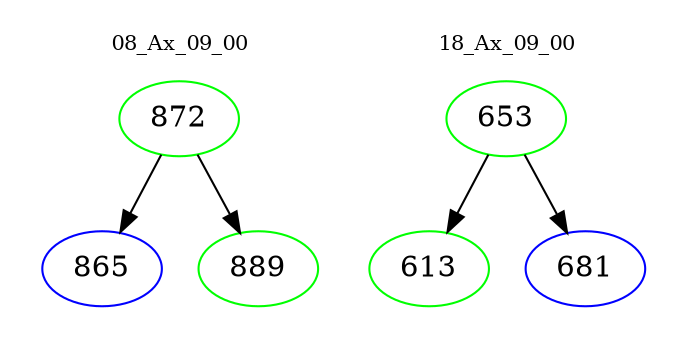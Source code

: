 digraph{
subgraph cluster_0 {
color = white
label = "08_Ax_09_00";
fontsize=10;
T0_872 [label="872", color="green"]
T0_872 -> T0_865 [color="black"]
T0_865 [label="865", color="blue"]
T0_872 -> T0_889 [color="black"]
T0_889 [label="889", color="green"]
}
subgraph cluster_1 {
color = white
label = "18_Ax_09_00";
fontsize=10;
T1_653 [label="653", color="green"]
T1_653 -> T1_613 [color="black"]
T1_613 [label="613", color="green"]
T1_653 -> T1_681 [color="black"]
T1_681 [label="681", color="blue"]
}
}

